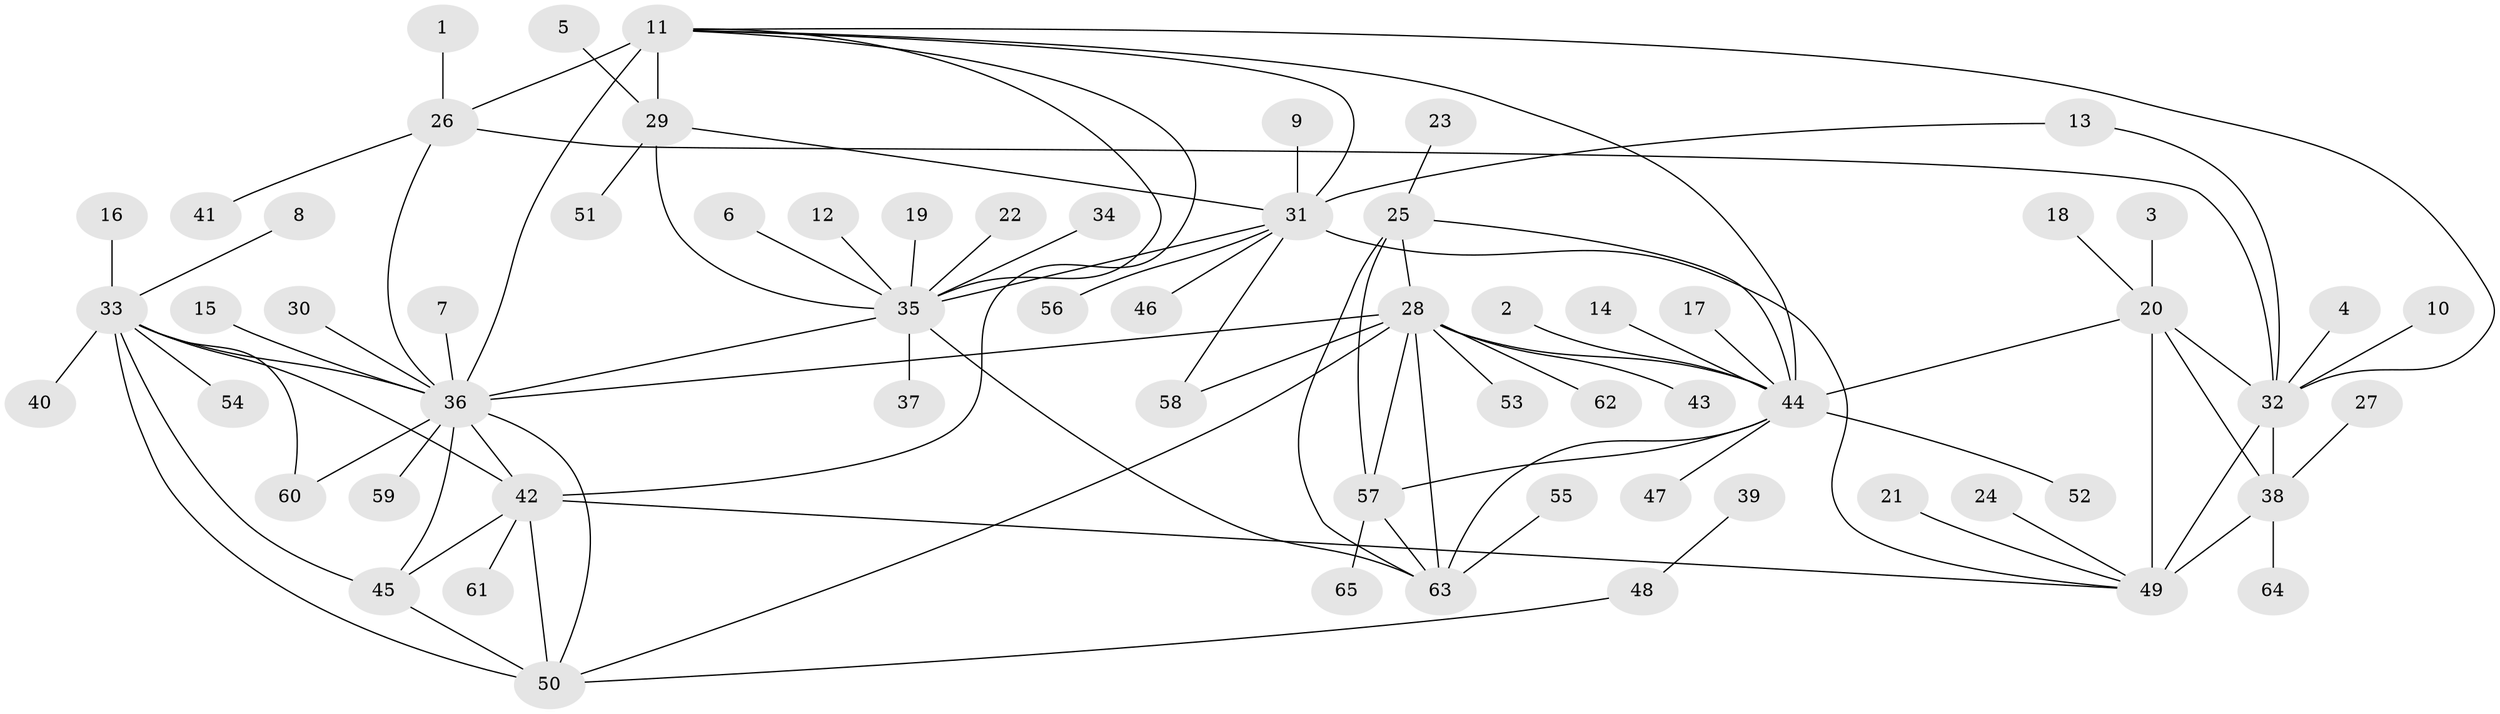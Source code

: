 // original degree distribution, {10: 0.023076923076923078, 7: 0.06923076923076923, 9: 0.023076923076923078, 13: 0.015384615384615385, 11: 0.007692307692307693, 5: 0.015384615384615385, 8: 0.046153846153846156, 6: 0.023076923076923078, 14: 0.007692307692307693, 12: 0.007692307692307693, 1: 0.5923076923076923, 2: 0.13846153846153847, 3: 0.03076923076923077}
// Generated by graph-tools (version 1.1) at 2025/26/03/09/25 03:26:35]
// undirected, 65 vertices, 95 edges
graph export_dot {
graph [start="1"]
  node [color=gray90,style=filled];
  1;
  2;
  3;
  4;
  5;
  6;
  7;
  8;
  9;
  10;
  11;
  12;
  13;
  14;
  15;
  16;
  17;
  18;
  19;
  20;
  21;
  22;
  23;
  24;
  25;
  26;
  27;
  28;
  29;
  30;
  31;
  32;
  33;
  34;
  35;
  36;
  37;
  38;
  39;
  40;
  41;
  42;
  43;
  44;
  45;
  46;
  47;
  48;
  49;
  50;
  51;
  52;
  53;
  54;
  55;
  56;
  57;
  58;
  59;
  60;
  61;
  62;
  63;
  64;
  65;
  1 -- 26 [weight=1.0];
  2 -- 44 [weight=1.0];
  3 -- 20 [weight=1.0];
  4 -- 32 [weight=1.0];
  5 -- 29 [weight=1.0];
  6 -- 35 [weight=1.0];
  7 -- 36 [weight=1.0];
  8 -- 33 [weight=1.0];
  9 -- 31 [weight=1.0];
  10 -- 32 [weight=1.0];
  11 -- 26 [weight=6.0];
  11 -- 29 [weight=1.0];
  11 -- 31 [weight=1.0];
  11 -- 32 [weight=2.0];
  11 -- 35 [weight=3.0];
  11 -- 36 [weight=3.0];
  11 -- 42 [weight=1.0];
  11 -- 44 [weight=1.0];
  12 -- 35 [weight=1.0];
  13 -- 31 [weight=1.0];
  13 -- 32 [weight=1.0];
  14 -- 44 [weight=1.0];
  15 -- 36 [weight=1.0];
  16 -- 33 [weight=1.0];
  17 -- 44 [weight=1.0];
  18 -- 20 [weight=1.0];
  19 -- 35 [weight=1.0];
  20 -- 32 [weight=2.0];
  20 -- 38 [weight=2.0];
  20 -- 44 [weight=1.0];
  20 -- 49 [weight=4.0];
  21 -- 49 [weight=1.0];
  22 -- 35 [weight=1.0];
  23 -- 25 [weight=1.0];
  24 -- 49 [weight=1.0];
  25 -- 28 [weight=1.0];
  25 -- 44 [weight=1.0];
  25 -- 57 [weight=1.0];
  25 -- 63 [weight=2.0];
  26 -- 32 [weight=1.0];
  26 -- 36 [weight=2.0];
  26 -- 41 [weight=1.0];
  27 -- 38 [weight=1.0];
  28 -- 36 [weight=1.0];
  28 -- 43 [weight=1.0];
  28 -- 44 [weight=1.0];
  28 -- 50 [weight=1.0];
  28 -- 53 [weight=1.0];
  28 -- 57 [weight=1.0];
  28 -- 58 [weight=1.0];
  28 -- 62 [weight=1.0];
  28 -- 63 [weight=2.0];
  29 -- 31 [weight=1.0];
  29 -- 35 [weight=3.0];
  29 -- 51 [weight=1.0];
  30 -- 36 [weight=1.0];
  31 -- 35 [weight=3.0];
  31 -- 46 [weight=1.0];
  31 -- 49 [weight=1.0];
  31 -- 56 [weight=1.0];
  31 -- 58 [weight=1.0];
  32 -- 38 [weight=1.0];
  32 -- 49 [weight=2.0];
  33 -- 36 [weight=1.0];
  33 -- 40 [weight=1.0];
  33 -- 42 [weight=1.0];
  33 -- 45 [weight=1.0];
  33 -- 50 [weight=2.0];
  33 -- 54 [weight=1.0];
  33 -- 60 [weight=1.0];
  34 -- 35 [weight=1.0];
  35 -- 36 [weight=1.0];
  35 -- 37 [weight=1.0];
  35 -- 63 [weight=1.0];
  36 -- 42 [weight=1.0];
  36 -- 45 [weight=1.0];
  36 -- 50 [weight=2.0];
  36 -- 59 [weight=1.0];
  36 -- 60 [weight=1.0];
  38 -- 49 [weight=2.0];
  38 -- 64 [weight=1.0];
  39 -- 48 [weight=1.0];
  42 -- 45 [weight=1.0];
  42 -- 49 [weight=1.0];
  42 -- 50 [weight=2.0];
  42 -- 61 [weight=1.0];
  44 -- 47 [weight=1.0];
  44 -- 52 [weight=1.0];
  44 -- 57 [weight=1.0];
  44 -- 63 [weight=2.0];
  45 -- 50 [weight=2.0];
  48 -- 50 [weight=1.0];
  55 -- 63 [weight=1.0];
  57 -- 63 [weight=2.0];
  57 -- 65 [weight=1.0];
}

